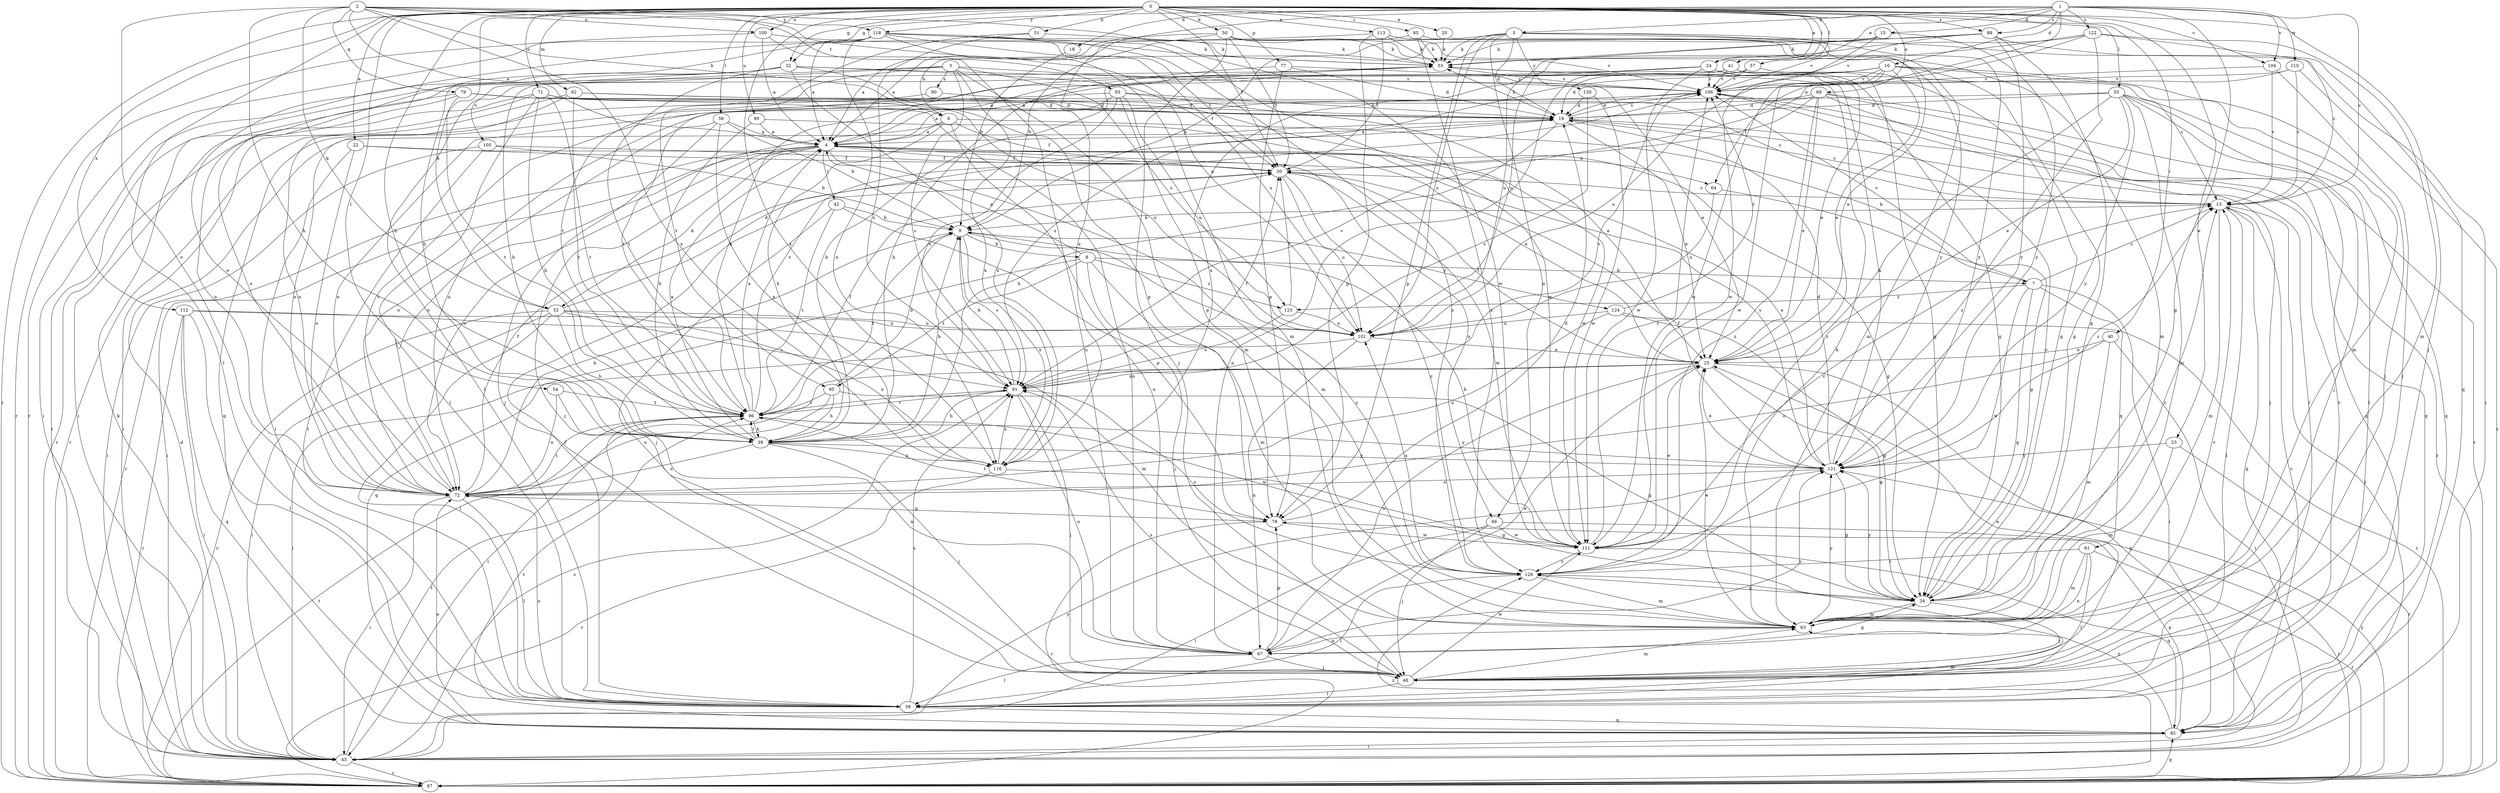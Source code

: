 strict digraph  {
0;
1;
2;
3;
4;
5;
6;
7;
8;
9;
13;
15;
16;
18;
19;
20;
22;
23;
24;
25;
30;
32;
34;
39;
40;
41;
42;
43;
48;
50;
51;
52;
53;
54;
55;
56;
57;
58;
62;
63;
64;
66;
67;
68;
71;
72;
77;
78;
79;
81;
82;
85;
87;
88;
90;
91;
93;
95;
96;
99;
100;
101;
104;
105;
106;
110;
111;
112;
113;
116;
118;
120;
121;
122;
123;
124;
126;
0 -> 20  [label=e];
0 -> 22  [label=e];
0 -> 23  [label=e];
0 -> 24  [label=e];
0 -> 30  [label=f];
0 -> 32  [label=g];
0 -> 39  [label=h];
0 -> 40  [label=i];
0 -> 41  [label=i];
0 -> 48  [label=j];
0 -> 50  [label=k];
0 -> 51  [label=k];
0 -> 52  [label=k];
0 -> 54  [label=l];
0 -> 55  [label=l];
0 -> 56  [label=l];
0 -> 57  [label=l];
0 -> 58  [label=l];
0 -> 62  [label=m];
0 -> 68  [label=o];
0 -> 71  [label=o];
0 -> 77  [label=p];
0 -> 85  [label=r];
0 -> 87  [label=r];
0 -> 88  [label=s];
0 -> 99  [label=u];
0 -> 100  [label=u];
0 -> 104  [label=v];
0 -> 112  [label=x];
0 -> 113  [label=x];
0 -> 116  [label=x];
0 -> 118  [label=y];
1 -> 5  [label=b];
1 -> 13  [label=c];
1 -> 15  [label=d];
1 -> 16  [label=d];
1 -> 18  [label=d];
1 -> 24  [label=e];
1 -> 32  [label=g];
1 -> 34  [label=g];
1 -> 64  [label=n];
1 -> 88  [label=s];
1 -> 104  [label=v];
1 -> 110  [label=w];
1 -> 116  [label=x];
1 -> 122  [label=z];
2 -> 4  [label=a];
2 -> 6  [label=b];
2 -> 39  [label=h];
2 -> 52  [label=k];
2 -> 72  [label=o];
2 -> 79  [label=q];
2 -> 93  [label=t];
2 -> 100  [label=u];
2 -> 101  [label=u];
2 -> 111  [label=w];
2 -> 116  [label=x];
2 -> 118  [label=y];
3 -> 25  [label=e];
3 -> 39  [label=h];
3 -> 63  [label=m];
3 -> 90  [label=s];
3 -> 91  [label=s];
3 -> 95  [label=t];
3 -> 105  [label=v];
3 -> 116  [label=x];
3 -> 123  [label=z];
4 -> 30  [label=f];
4 -> 34  [label=g];
4 -> 42  [label=i];
4 -> 43  [label=i];
4 -> 48  [label=j];
4 -> 52  [label=k];
4 -> 63  [label=m];
4 -> 64  [label=n];
4 -> 66  [label=n];
4 -> 72  [label=o];
4 -> 87  [label=r];
5 -> 6  [label=b];
5 -> 19  [label=d];
5 -> 43  [label=i];
5 -> 53  [label=k];
5 -> 66  [label=n];
5 -> 78  [label=p];
5 -> 101  [label=u];
5 -> 106  [label=v];
5 -> 120  [label=y];
5 -> 121  [label=y];
6 -> 4  [label=a];
6 -> 7  [label=b];
6 -> 30  [label=f];
6 -> 39  [label=h];
6 -> 67  [label=n];
6 -> 72  [label=o];
7 -> 13  [label=c];
7 -> 34  [label=g];
7 -> 43  [label=i];
7 -> 81  [label=q];
7 -> 106  [label=v];
7 -> 111  [label=w];
7 -> 123  [label=z];
8 -> 4  [label=a];
8 -> 7  [label=b];
8 -> 48  [label=j];
8 -> 63  [label=m];
8 -> 82  [label=q];
8 -> 95  [label=t];
8 -> 123  [label=z];
9 -> 8  [label=b];
9 -> 91  [label=s];
9 -> 96  [label=t];
9 -> 116  [label=x];
9 -> 124  [label=z];
9 -> 126  [label=z];
13 -> 9  [label=b];
13 -> 43  [label=i];
13 -> 58  [label=l];
13 -> 63  [label=m];
13 -> 82  [label=q];
15 -> 53  [label=k];
15 -> 101  [label=u];
15 -> 111  [label=w];
15 -> 121  [label=y];
16 -> 4  [label=a];
16 -> 25  [label=e];
16 -> 34  [label=g];
16 -> 48  [label=j];
16 -> 63  [label=m];
16 -> 91  [label=s];
16 -> 101  [label=u];
16 -> 106  [label=v];
16 -> 111  [label=w];
18 -> 9  [label=b];
19 -> 4  [label=a];
19 -> 13  [label=c];
19 -> 25  [label=e];
19 -> 39  [label=h];
19 -> 48  [label=j];
19 -> 53  [label=k];
19 -> 87  [label=r];
19 -> 106  [label=v];
20 -> 53  [label=k];
22 -> 30  [label=f];
22 -> 58  [label=l];
22 -> 72  [label=o];
22 -> 121  [label=y];
23 -> 63  [label=m];
23 -> 87  [label=r];
23 -> 121  [label=y];
24 -> 25  [label=e];
24 -> 34  [label=g];
24 -> 43  [label=i];
24 -> 106  [label=v];
24 -> 111  [label=w];
24 -> 116  [label=x];
25 -> 30  [label=f];
25 -> 34  [label=g];
25 -> 43  [label=i];
25 -> 67  [label=n];
25 -> 82  [label=q];
25 -> 91  [label=s];
30 -> 13  [label=c];
30 -> 101  [label=u];
30 -> 111  [label=w];
30 -> 126  [label=z];
32 -> 30  [label=f];
32 -> 43  [label=i];
32 -> 58  [label=l];
32 -> 72  [label=o];
32 -> 78  [label=p];
32 -> 96  [label=t];
32 -> 106  [label=v];
32 -> 116  [label=x];
34 -> 13  [label=c];
34 -> 48  [label=j];
34 -> 63  [label=m];
34 -> 106  [label=v];
34 -> 121  [label=y];
39 -> 4  [label=a];
39 -> 9  [label=b];
39 -> 48  [label=j];
39 -> 53  [label=k];
39 -> 72  [label=o];
39 -> 96  [label=t];
39 -> 116  [label=x];
39 -> 121  [label=y];
40 -> 25  [label=e];
40 -> 43  [label=i];
40 -> 63  [label=m];
40 -> 72  [label=o];
41 -> 4  [label=a];
41 -> 13  [label=c];
41 -> 34  [label=g];
41 -> 96  [label=t];
41 -> 106  [label=v];
42 -> 9  [label=b];
42 -> 48  [label=j];
42 -> 78  [label=p];
42 -> 96  [label=t];
43 -> 19  [label=d];
43 -> 53  [label=k];
43 -> 87  [label=r];
43 -> 91  [label=s];
43 -> 96  [label=t];
43 -> 121  [label=y];
48 -> 13  [label=c];
48 -> 25  [label=e];
48 -> 58  [label=l];
48 -> 63  [label=m];
48 -> 91  [label=s];
48 -> 111  [label=w];
50 -> 4  [label=a];
50 -> 9  [label=b];
50 -> 30  [label=f];
50 -> 48  [label=j];
50 -> 53  [label=k];
50 -> 106  [label=v];
50 -> 121  [label=y];
51 -> 53  [label=k];
51 -> 91  [label=s];
51 -> 96  [label=t];
52 -> 19  [label=d];
52 -> 39  [label=h];
52 -> 43  [label=i];
52 -> 58  [label=l];
52 -> 87  [label=r];
52 -> 91  [label=s];
52 -> 101  [label=u];
52 -> 116  [label=x];
53 -> 106  [label=v];
54 -> 67  [label=n];
54 -> 72  [label=o];
54 -> 96  [label=t];
55 -> 19  [label=d];
55 -> 25  [label=e];
55 -> 48  [label=j];
55 -> 58  [label=l];
55 -> 63  [label=m];
55 -> 72  [label=o];
55 -> 82  [label=q];
55 -> 121  [label=y];
55 -> 126  [label=z];
56 -> 4  [label=a];
56 -> 9  [label=b];
56 -> 48  [label=j];
56 -> 72  [label=o];
56 -> 116  [label=x];
57 -> 19  [label=d];
57 -> 34  [label=g];
57 -> 67  [label=n];
57 -> 106  [label=v];
58 -> 30  [label=f];
58 -> 63  [label=m];
58 -> 72  [label=o];
58 -> 82  [label=q];
58 -> 91  [label=s];
58 -> 106  [label=v];
62 -> 13  [label=c];
62 -> 19  [label=d];
62 -> 72  [label=o];
62 -> 87  [label=r];
62 -> 96  [label=t];
63 -> 25  [label=e];
63 -> 53  [label=k];
63 -> 67  [label=n];
63 -> 121  [label=y];
64 -> 34  [label=g];
64 -> 101  [label=u];
66 -> 43  [label=i];
66 -> 48  [label=j];
66 -> 87  [label=r];
66 -> 111  [label=w];
67 -> 25  [label=e];
67 -> 34  [label=g];
67 -> 48  [label=j];
67 -> 58  [label=l];
67 -> 78  [label=p];
67 -> 121  [label=y];
68 -> 19  [label=d];
68 -> 25  [label=e];
68 -> 30  [label=f];
68 -> 58  [label=l];
68 -> 72  [label=o];
68 -> 82  [label=q];
68 -> 87  [label=r];
68 -> 126  [label=z];
71 -> 19  [label=d];
71 -> 39  [label=h];
71 -> 43  [label=i];
71 -> 58  [label=l];
71 -> 67  [label=n];
71 -> 87  [label=r];
71 -> 96  [label=t];
71 -> 111  [label=w];
72 -> 9  [label=b];
72 -> 30  [label=f];
72 -> 43  [label=i];
72 -> 58  [label=l];
72 -> 78  [label=p];
72 -> 96  [label=t];
72 -> 106  [label=v];
77 -> 19  [label=d];
77 -> 39  [label=h];
77 -> 78  [label=p];
77 -> 106  [label=v];
78 -> 19  [label=d];
78 -> 87  [label=r];
78 -> 96  [label=t];
78 -> 111  [label=w];
79 -> 19  [label=d];
79 -> 43  [label=i];
79 -> 72  [label=o];
79 -> 96  [label=t];
79 -> 101  [label=u];
81 -> 58  [label=l];
81 -> 63  [label=m];
81 -> 67  [label=n];
81 -> 87  [label=r];
81 -> 126  [label=z];
82 -> 13  [label=c];
82 -> 43  [label=i];
82 -> 72  [label=o];
82 -> 78  [label=p];
82 -> 96  [label=t];
82 -> 126  [label=z];
85 -> 4  [label=a];
85 -> 53  [label=k];
85 -> 63  [label=m];
85 -> 126  [label=z];
87 -> 82  [label=q];
87 -> 96  [label=t];
87 -> 121  [label=y];
87 -> 126  [label=z];
88 -> 9  [label=b];
88 -> 34  [label=g];
88 -> 53  [label=k];
88 -> 82  [label=q];
88 -> 106  [label=v];
88 -> 121  [label=y];
90 -> 19  [label=d];
90 -> 82  [label=q];
91 -> 9  [label=b];
91 -> 30  [label=f];
91 -> 39  [label=h];
91 -> 48  [label=j];
91 -> 67  [label=n];
91 -> 96  [label=t];
91 -> 106  [label=v];
93 -> 4  [label=a];
93 -> 19  [label=d];
93 -> 25  [label=e];
93 -> 72  [label=o];
93 -> 78  [label=p];
93 -> 91  [label=s];
93 -> 101  [label=u];
95 -> 9  [label=b];
95 -> 34  [label=g];
95 -> 39  [label=h];
95 -> 72  [label=o];
95 -> 96  [label=t];
96 -> 4  [label=a];
96 -> 30  [label=f];
96 -> 39  [label=h];
96 -> 53  [label=k];
96 -> 91  [label=s];
96 -> 106  [label=v];
96 -> 111  [label=w];
96 -> 121  [label=y];
99 -> 4  [label=a];
99 -> 25  [label=e];
99 -> 39  [label=h];
100 -> 4  [label=a];
100 -> 53  [label=k];
100 -> 67  [label=n];
100 -> 87  [label=r];
101 -> 25  [label=e];
101 -> 43  [label=i];
101 -> 67  [label=n];
104 -> 13  [label=c];
104 -> 48  [label=j];
104 -> 106  [label=v];
105 -> 9  [label=b];
105 -> 30  [label=f];
105 -> 43  [label=i];
105 -> 58  [label=l];
106 -> 19  [label=d];
106 -> 82  [label=q];
110 -> 13  [label=c];
110 -> 87  [label=r];
110 -> 91  [label=s];
110 -> 106  [label=v];
111 -> 9  [label=b];
111 -> 13  [label=c];
111 -> 25  [label=e];
111 -> 82  [label=q];
111 -> 106  [label=v];
111 -> 126  [label=z];
112 -> 43  [label=i];
112 -> 58  [label=l];
112 -> 63  [label=m];
112 -> 82  [label=q];
112 -> 87  [label=r];
112 -> 101  [label=u];
113 -> 25  [label=e];
113 -> 30  [label=f];
113 -> 53  [label=k];
113 -> 63  [label=m];
113 -> 72  [label=o];
113 -> 78  [label=p];
116 -> 34  [label=g];
116 -> 87  [label=r];
116 -> 91  [label=s];
118 -> 4  [label=a];
118 -> 30  [label=f];
118 -> 39  [label=h];
118 -> 53  [label=k];
118 -> 63  [label=m];
118 -> 87  [label=r];
118 -> 101  [label=u];
118 -> 111  [label=w];
118 -> 116  [label=x];
118 -> 126  [label=z];
120 -> 19  [label=d];
120 -> 91  [label=s];
120 -> 111  [label=w];
121 -> 4  [label=a];
121 -> 13  [label=c];
121 -> 19  [label=d];
121 -> 25  [label=e];
121 -> 30  [label=f];
121 -> 34  [label=g];
121 -> 53  [label=k];
121 -> 72  [label=o];
122 -> 13  [label=c];
122 -> 53  [label=k];
122 -> 63  [label=m];
122 -> 101  [label=u];
122 -> 111  [label=w];
122 -> 126  [label=z];
123 -> 30  [label=f];
123 -> 91  [label=s];
123 -> 101  [label=u];
124 -> 34  [label=g];
124 -> 72  [label=o];
124 -> 87  [label=r];
124 -> 101  [label=u];
124 -> 106  [label=v];
126 -> 34  [label=g];
126 -> 58  [label=l];
126 -> 63  [label=m];
126 -> 91  [label=s];
126 -> 101  [label=u];
}
